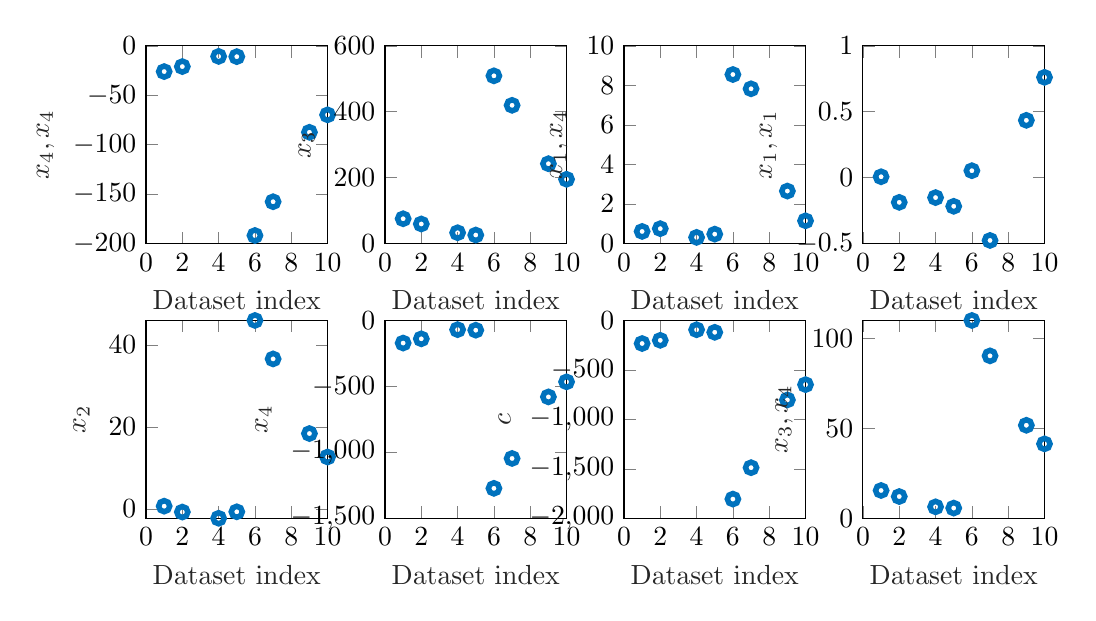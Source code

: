 % This file was created by matlab2tikz.
%
\definecolor{mycolor1}{rgb}{0.0,0.447,0.741}%
%
\begin{tikzpicture}

\begin{axis}[%
width=2.306cm,
height=2.512cm,
at={(0cm,3.488cm)},
scale only axis,
xmin=0,
xmax=10,
xlabel style={font=\color{white!15!black}},
xlabel={Dataset index},
ymin=-200,
ymax=0,
ylabel style={font=\color{white!15!black}},
ylabel={$x_4,x_4$},
axis background/.style={fill=white}
]
\addplot [color=mycolor1, line width=2.0pt, draw=none, mark=o, mark options={solid, mycolor1}, forget plot]
  table[row sep=crcr]{%
1	-26.035\\
2	-20.988\\
4	-10.692\\
5	-10.957\\
6	-191.78\\
7	-157.644\\
9	-87.42\\
10	-69.801\\
};
\end{axis}

\begin{axis}[%
width=2.306cm,
height=2.512cm,
at={(3.035cm,3.488cm)},
scale only axis,
xmin=0,
xmax=10,
xlabel style={font=\color{white!15!black}},
xlabel={Dataset index},
ymin=0,
ymax=600,
ylabel style={font=\color{white!15!black}},
ylabel={$x_3$},
axis background/.style={fill=white}
]
\addplot [color=mycolor1, line width=2.0pt, draw=none, mark=o, mark options={solid, mycolor1}, forget plot]
  table[row sep=crcr]{%
1	75.425\\
2	59.578\\
4	33.0\\
5	26.057\\
6	508.937\\
7	419.535\\
9	242.354\\
10	195.152\\
};
\end{axis}

\begin{axis}[%
width=2.306cm,
height=2.512cm,
at={(6.07cm,3.488cm)},
scale only axis,
xmin=0,
xmax=10,
xlabel style={font=\color{white!15!black}},
xlabel={Dataset index},
ymin=0,
ymax=10,
ylabel style={font=\color{white!15!black}},
ylabel={$x_1,x_4$},
axis background/.style={fill=white}
]
\addplot [color=mycolor1, line width=2.0pt, draw=none, mark=o, mark options={solid, mycolor1}, forget plot]
  table[row sep=crcr]{%
1	0.616\\
2	0.756\\
4	0.315\\
5	0.479\\
6	8.549\\
7	7.827\\
9	2.657\\
10	1.153\\
};
\end{axis}

\begin{axis}[%
width=2.306cm,
height=2.512cm,
at={(9.105cm,3.488cm)},
scale only axis,
xmin=0,
xmax=10,
xlabel style={font=\color{white!15!black}},
xlabel={Dataset index},
ymin=-0.5,
ymax=1,
ylabel style={font=\color{white!15!black}},
ylabel={$x_1,x_1$},
axis background/.style={fill=white}
]
\addplot [color=mycolor1, line width=2.0pt, draw=none, mark=o, mark options={solid, mycolor1}, forget plot]
  table[row sep=crcr]{%
1	0.007\\
2	-0.187\\
4	-0.151\\
5	-0.217\\
6	0.053\\
7	-0.476\\
9	0.435\\
10	0.761\\
};
\end{axis}

\begin{axis}[%
width=2.306cm,
height=2.512cm,
at={(0cm,0cm)},
scale only axis,
xmin=0,
xmax=10,
xlabel style={font=\color{white!15!black}},
xlabel={Dataset index},
ymin=-2.24,
ymax=45.942,
ylabel style={font=\color{white!15!black}},
ylabel={$x_2$},
axis background/.style={fill=white}
]
\addplot [color=mycolor1, line width=2.0pt, draw=none, mark=o, mark options={solid, mycolor1}, forget plot]
  table[row sep=crcr]{%
1	0.707\\
2	-0.725\\
4	-2.24\\
5	-0.664\\
6	45.942\\
7	36.573\\
9	18.396\\
10	12.678\\
};
\end{axis}

\begin{axis}[%
width=2.306cm,
height=2.512cm,
at={(3.035cm,0cm)},
scale only axis,
xmin=0,
xmax=10,
xlabel style={font=\color{white!15!black}},
xlabel={Dataset index},
ymin=-1500,
ymax=0,
ylabel style={font=\color{white!15!black}},
ylabel={$x_4$},
axis background/.style={fill=white}
]
\addplot [color=mycolor1, line width=2.0pt, draw=none, mark=o, mark options={solid, mycolor1}, forget plot]
  table[row sep=crcr]{%
1	-171.245\\
2	-139.217\\
4	-69.605\\
5	-73.687\\
6	-1273.02\\
7	-1046.381\\
9	-579.722\\
10	-465.591\\
};
\end{axis}

\begin{axis}[%
width=2.306cm,
height=2.512cm,
at={(6.07cm,0cm)},
scale only axis,
xmin=0,
xmax=10,
xlabel style={font=\color{white!15!black}},
xlabel={Dataset index},
ymin=-2000,
ymax=0,
ylabel style={font=\color{white!15!black}},
ylabel={$c$},
axis background/.style={fill=white}
]
\addplot [color=mycolor1, line width=2.0pt, draw=none, mark=o, mark options={solid, mycolor1}, forget plot]
  table[row sep=crcr]{%
1	-233.158\\
2	-200.831\\
4	-93.739\\
5	-119.696\\
6	-1805.897\\
7	-1488.551\\
9	-803.703\\
10	-648.797\\
};
\end{axis}

\begin{axis}[%
width=2.306cm,
height=2.512cm,
at={(9.105cm,0cm)},
scale only axis,
xmin=0,
xmax=10,
xlabel style={font=\color{white!15!black}},
xlabel={Dataset index},
ymin=0,
ymax=110.131,
ylabel style={font=\color{white!15!black}},
ylabel={$x_3,x_4$},
axis background/.style={fill=white}
]
\addplot [color=mycolor1, line width=2.0pt, draw=none, mark=o, mark options={solid, mycolor1}, forget plot]
  table[row sep=crcr]{%
1	15.468\\
2	12.098\\
4	6.36\\
5	5.676\\
6	110.131\\
7	90.427\\
9	51.772\\
10	41.426\\
};
\end{axis}
\end{tikzpicture}%